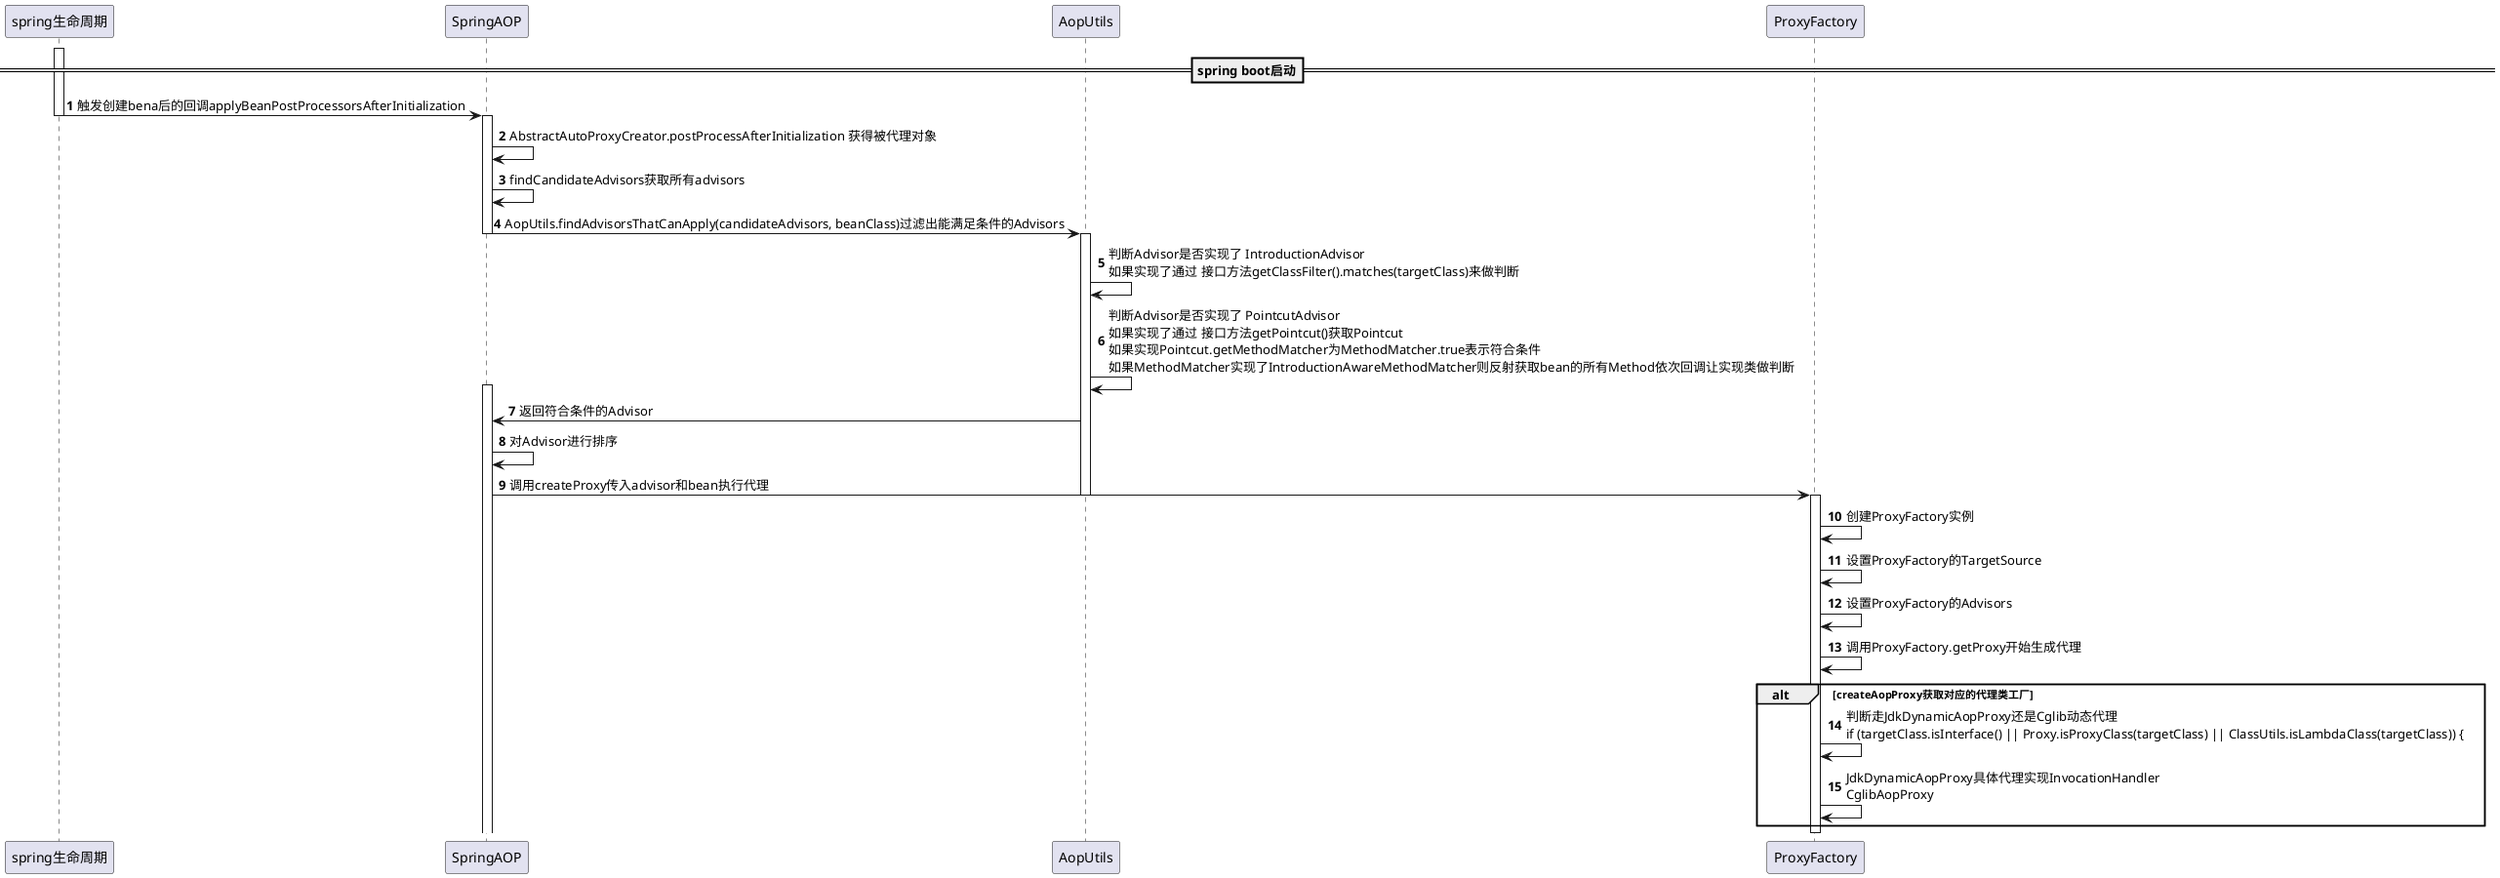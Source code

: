 @startuml
participant "spring生命周期" as spring
participant "SpringAOP" as aop
participant "AopUtils" as AopUtils
participant "ProxyFactory" as factory
==spring boot启动==
autonumber
activate spring
spring->aop:触发创建bena后的回调applyBeanPostProcessorsAfterInitialization
deactivate spring
activate aop
aop->aop:AbstractAutoProxyCreator.postProcessAfterInitialization 获得被代理对象
aop->aop: findCandidateAdvisors获取所有advisors
aop->AopUtils:AopUtils.findAdvisorsThatCanApply(candidateAdvisors, beanClass)过滤出能满足条件的Advisors
deactivate
activate AopUtils
AopUtils->AopUtils:判断Advisor是否实现了 IntroductionAdvisor\n如果实现了通过 接口方法getClassFilter().matches(targetClass)来做判断
AopUtils->AopUtils:判断Advisor是否实现了 PointcutAdvisor\n如果实现了通过 接口方法getPointcut()获取Pointcut\n如果实现Pointcut.getMethodMatcher为MethodMatcher.true表示符合条件\n如果MethodMatcher实现了IntroductionAwareMethodMatcher则反射获取bean的所有Method依次回调让实现类做判断
activate aop
AopUtils->aop:返回符合条件的Advisor
aop->aop:对Advisor进行排序
aop->factory:调用createProxy传入advisor和bean执行代理
deactivate
activate factory
factory->factory:创建ProxyFactory实例
factory->factory:设置ProxyFactory的TargetSource
factory->factory:设置ProxyFactory的Advisors
factory->factory:调用ProxyFactory.getProxy开始生成代理
alt createAopProxy获取对应的代理类工厂
factory->factory:判断走JdkDynamicAopProxy还是Cglib动态代理\nif (targetClass.isInterface() || Proxy.isProxyClass(targetClass) || ClassUtils.isLambdaClass(targetClass)) {
factory->factory:JdkDynamicAopProxy具体代理实现InvocationHandler\nCglibAopProxy
end
deactivate factory
@enduml
